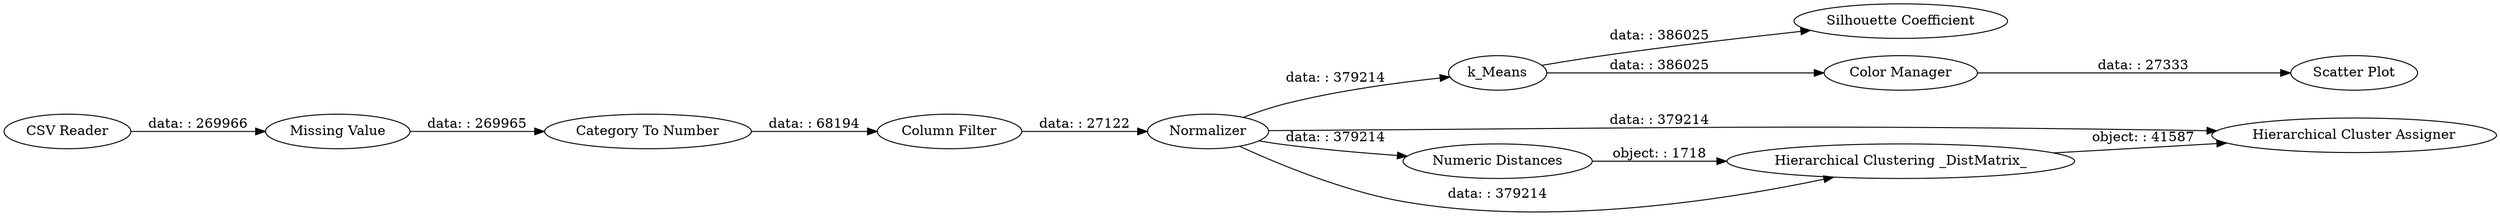 digraph {
	"3346686858194726722_6" [label=Normalizer]
	"3346686858194726722_87" [label="Scatter Plot"]
	"3346686858194726722_4" [label="Category To Number"]
	"3346686858194726722_1" [label="CSV Reader"]
	"3346686858194726722_5" [label="Column Filter"]
	"3346686858194726722_19" [label="Numeric Distances"]
	"3346686858194726722_88" [label="Color Manager"]
	"3346686858194726722_89" [label=k_Means]
	"3346686858194726722_90" [label="Silhouette Coefficient"]
	"3346686858194726722_18" [label="Hierarchical Cluster Assigner"]
	"3346686858194726722_17" [label="Hierarchical Clustering _DistMatrix_"]
	"3346686858194726722_3" [label="Missing Value"]
	"3346686858194726722_3" -> "3346686858194726722_4" [label="data: : 269965"]
	"3346686858194726722_6" -> "3346686858194726722_19" [label="data: : 379214"]
	"3346686858194726722_19" -> "3346686858194726722_17" [label="object: : 1718"]
	"3346686858194726722_89" -> "3346686858194726722_88" [label="data: : 386025"]
	"3346686858194726722_6" -> "3346686858194726722_17" [label="data: : 379214"]
	"3346686858194726722_5" -> "3346686858194726722_6" [label="data: : 27122"]
	"3346686858194726722_1" -> "3346686858194726722_3" [label="data: : 269966"]
	"3346686858194726722_89" -> "3346686858194726722_90" [label="data: : 386025"]
	"3346686858194726722_88" -> "3346686858194726722_87" [label="data: : 27333"]
	"3346686858194726722_4" -> "3346686858194726722_5" [label="data: : 68194"]
	"3346686858194726722_17" -> "3346686858194726722_18" [label="object: : 41587"]
	"3346686858194726722_6" -> "3346686858194726722_89" [label="data: : 379214"]
	"3346686858194726722_6" -> "3346686858194726722_18" [label="data: : 379214"]
	rankdir=LR
}
